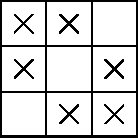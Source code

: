 unitsize(.8cm);

for (int i = 0; i < 4; ++i) {
	pen p = black;
	if (i == 0 || i == 3)
		p = linewidth(1) + p;
	draw((0, i) -- (3, i), p);
}

for (int i = 0; i < 4; ++i) {
	pen p = black;
	if (i == 0 || i == 3)
		p = linewidth(1) + p;
	draw((i, 0) -- (i, 3), p);
}

void putX(int r, int c) {
	pair c = (r + .5, c + .5);
	real sz = .2;

	draw( (c + (-sz, -sz)) -- (c + (sz, sz)) );
	draw( (c + (-sz, sz)) -- (c + (sz, -sz)) );
}

putX(1, 0);
putX(2, 0);
putX(0, 1);
putX(2, 1);
putX(0, 2);
putX(1, 2);